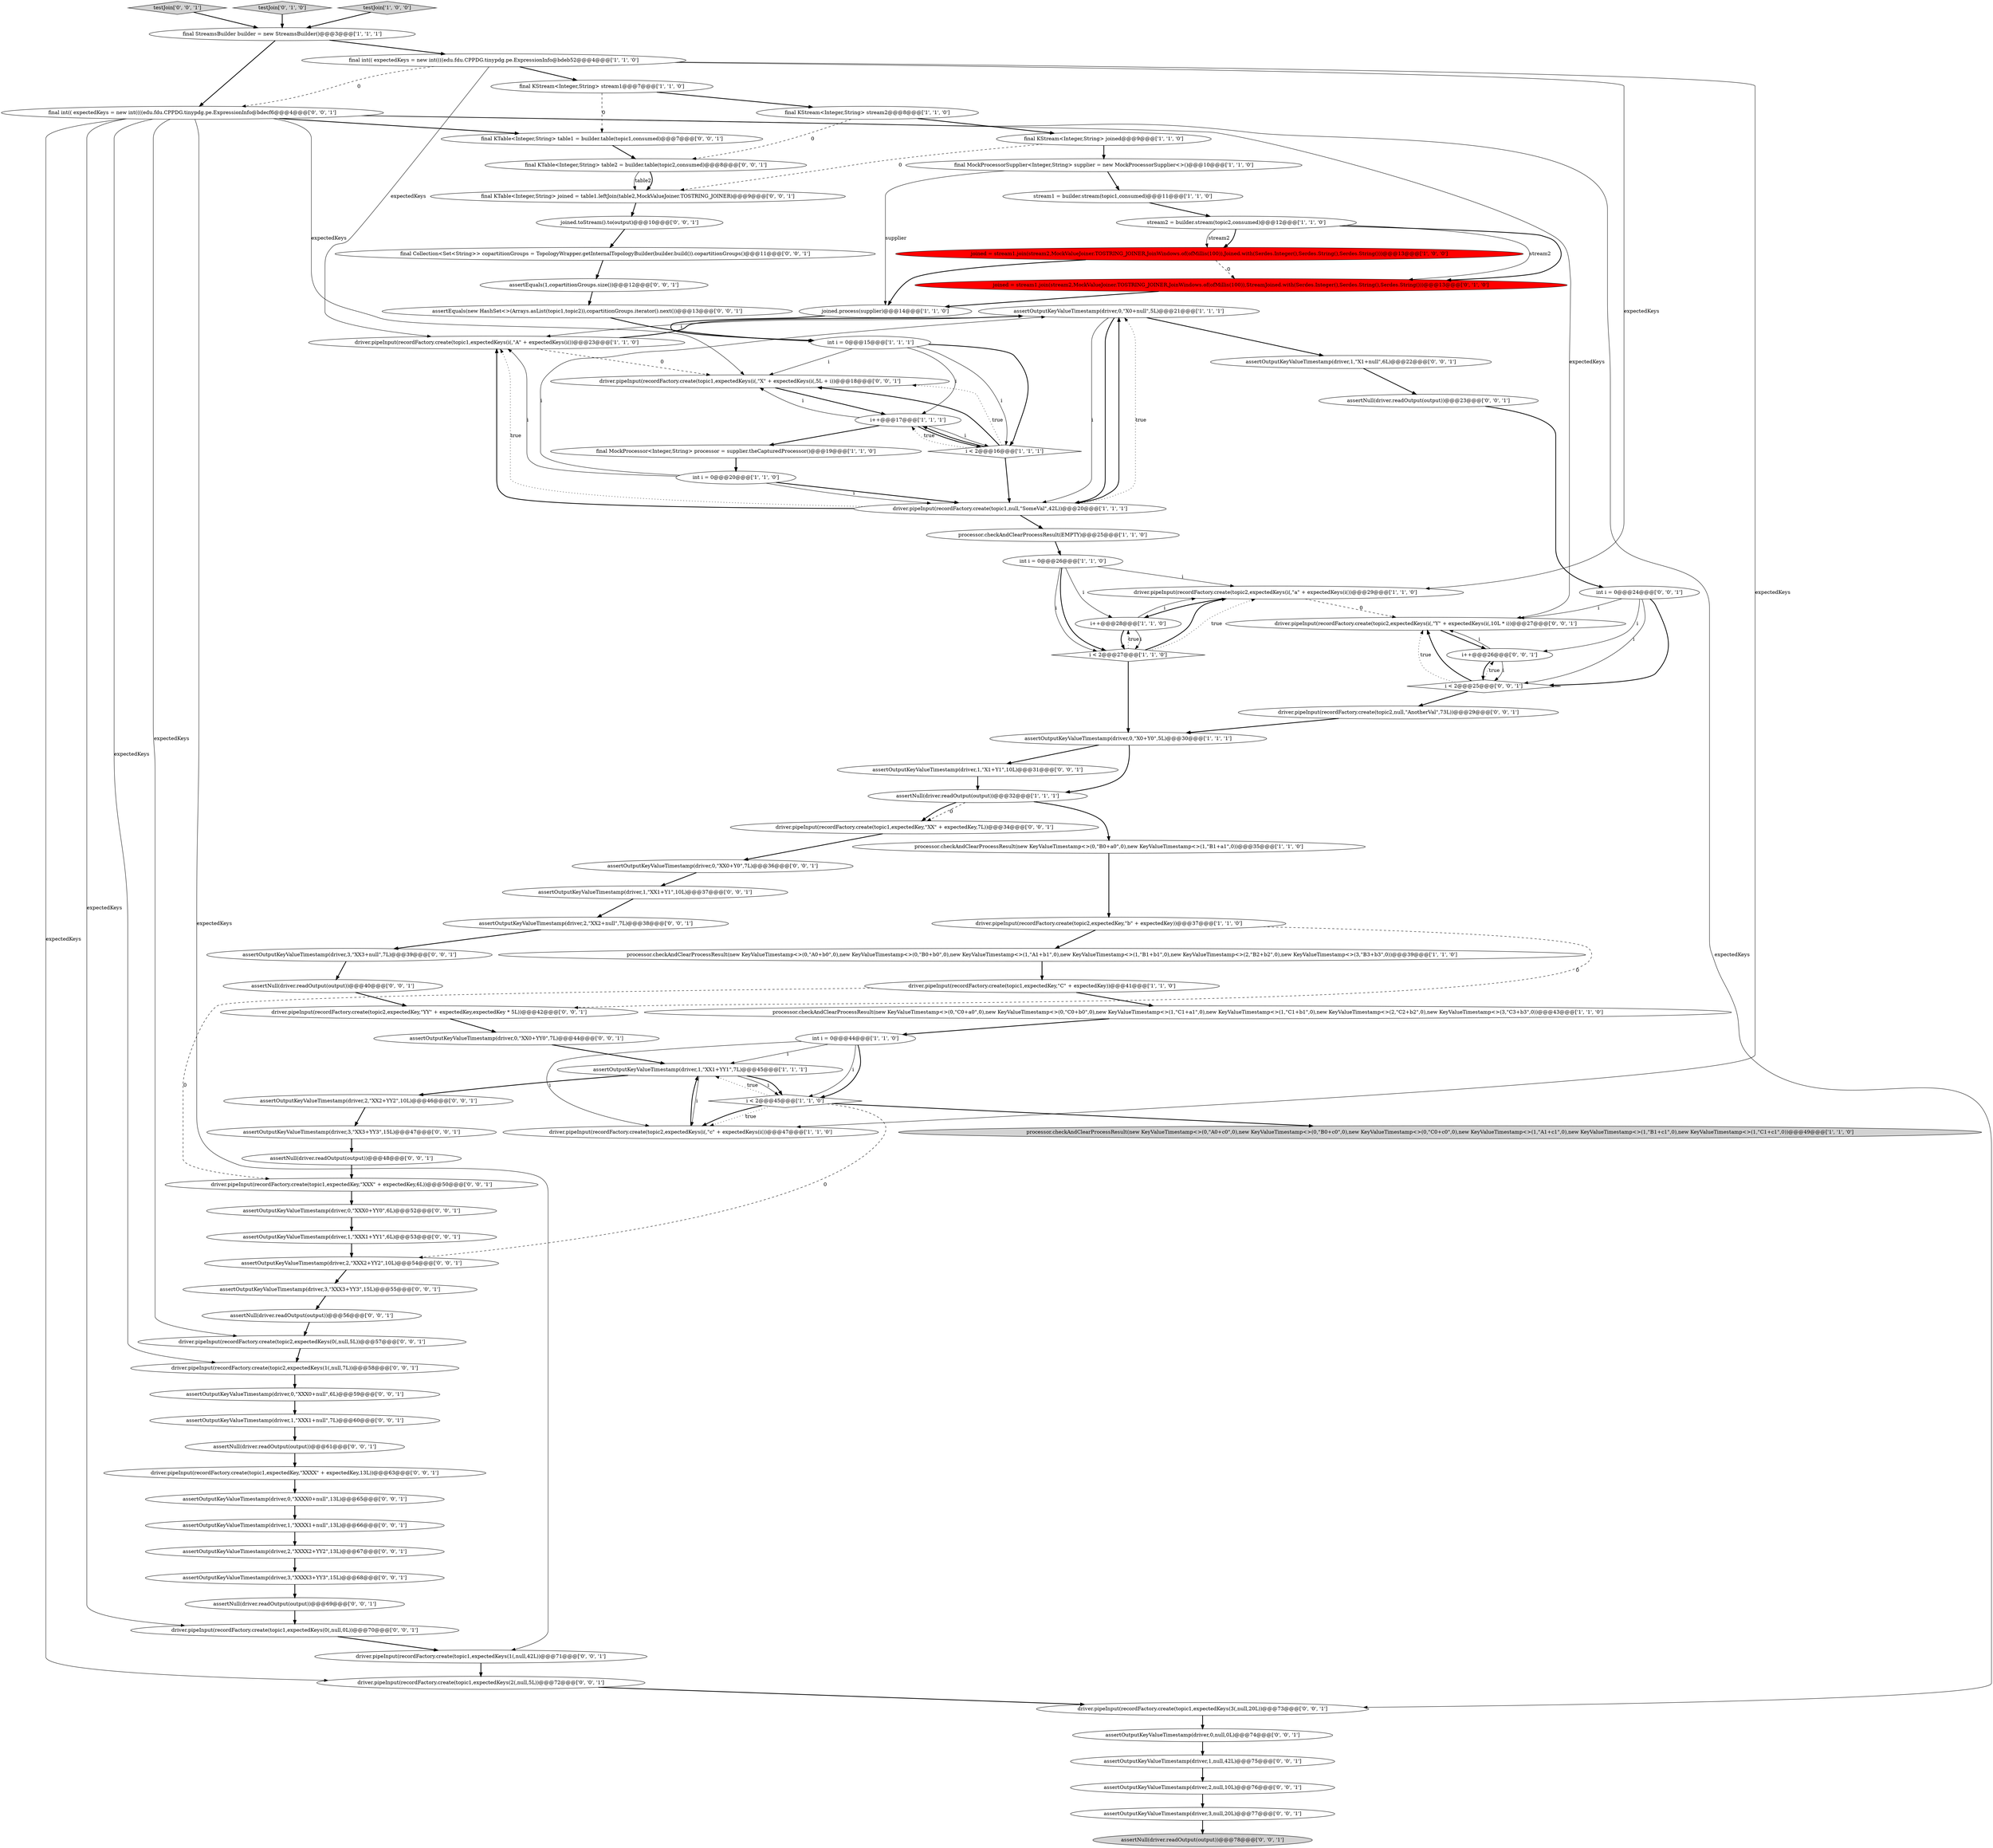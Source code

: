 digraph {
28 [style = filled, label = "assertOutputKeyValueTimestamp(driver,0,\"X0+null\",5L)@@@21@@@['1', '1', '1']", fillcolor = white, shape = ellipse image = "AAA0AAABBB1BBB"];
76 [style = filled, label = "final KTable<Integer,String> joined = table1.leftJoin(table2,MockValueJoiner.TOSTRING_JOINER)@@@9@@@['0', '0', '1']", fillcolor = white, shape = ellipse image = "AAA0AAABBB3BBB"];
77 [style = filled, label = "assertNull(driver.readOutput(output))@@@69@@@['0', '0', '1']", fillcolor = white, shape = ellipse image = "AAA0AAABBB3BBB"];
87 [style = filled, label = "assertOutputKeyValueTimestamp(driver,2,null,10L)@@@76@@@['0', '0', '1']", fillcolor = white, shape = ellipse image = "AAA0AAABBB3BBB"];
78 [style = filled, label = "i++@@@26@@@['0', '0', '1']", fillcolor = white, shape = ellipse image = "AAA0AAABBB3BBB"];
29 [style = filled, label = "driver.pipeInput(recordFactory.create(topic2,expectedKeys(i(,\"a\" + expectedKeys(i())@@@29@@@['1', '1', '0']", fillcolor = white, shape = ellipse image = "AAA0AAABBB1BBB"];
31 [style = filled, label = "processor.checkAndClearProcessResult(new KeyValueTimestamp<>(0,\"C0+a0\",0),new KeyValueTimestamp<>(0,\"C0+b0\",0),new KeyValueTimestamp<>(1,\"C1+a1\",0),new KeyValueTimestamp<>(1,\"C1+b1\",0),new KeyValueTimestamp<>(2,\"C2+b2\",0),new KeyValueTimestamp<>(3,\"C3+b3\",0))@@@43@@@['1', '1', '0']", fillcolor = white, shape = ellipse image = "AAA0AAABBB1BBB"];
73 [style = filled, label = "assertOutputKeyValueTimestamp(driver,2,\"XXXX2+YY2\",13L)@@@67@@@['0', '0', '1']", fillcolor = white, shape = ellipse image = "AAA0AAABBB3BBB"];
90 [style = filled, label = "final KTable<Integer,String> table1 = builder.table(topic1,consumed)@@@7@@@['0', '0', '1']", fillcolor = white, shape = ellipse image = "AAA0AAABBB3BBB"];
25 [style = filled, label = "driver.pipeInput(recordFactory.create(topic1,expectedKeys(i(,\"A\" + expectedKeys(i())@@@23@@@['1', '1', '0']", fillcolor = white, shape = ellipse image = "AAA0AAABBB1BBB"];
69 [style = filled, label = "assertOutputKeyValueTimestamp(driver,2,\"XXX2+YY2\",10L)@@@54@@@['0', '0', '1']", fillcolor = white, shape = ellipse image = "AAA0AAABBB3BBB"];
83 [style = filled, label = "driver.pipeInput(recordFactory.create(topic1,expectedKey,\"XXX\" + expectedKey,6L))@@@50@@@['0', '0', '1']", fillcolor = white, shape = ellipse image = "AAA0AAABBB3BBB"];
64 [style = filled, label = "driver.pipeInput(recordFactory.create(topic2,expectedKeys(1(,null,7L))@@@58@@@['0', '0', '1']", fillcolor = white, shape = ellipse image = "AAA0AAABBB3BBB"];
38 [style = filled, label = "assertOutputKeyValueTimestamp(driver,1,\"XXX1+YY1\",6L)@@@53@@@['0', '0', '1']", fillcolor = white, shape = ellipse image = "AAA0AAABBB3BBB"];
46 [style = filled, label = "assertOutputKeyValueTimestamp(driver,1,\"XXX1+null\",7L)@@@60@@@['0', '0', '1']", fillcolor = white, shape = ellipse image = "AAA0AAABBB3BBB"];
7 [style = filled, label = "joined.process(supplier)@@@14@@@['1', '1', '0']", fillcolor = white, shape = ellipse image = "AAA0AAABBB1BBB"];
79 [style = filled, label = "driver.pipeInput(recordFactory.create(topic1,expectedKey,\"XXXX\" + expectedKey,13L))@@@63@@@['0', '0', '1']", fillcolor = white, shape = ellipse image = "AAA0AAABBB3BBB"];
22 [style = filled, label = "int i = 0@@@15@@@['1', '1', '1']", fillcolor = white, shape = ellipse image = "AAA0AAABBB1BBB"];
41 [style = filled, label = "assertOutputKeyValueTimestamp(driver,3,\"XXX3+YY3\",15L)@@@55@@@['0', '0', '1']", fillcolor = white, shape = ellipse image = "AAA0AAABBB3BBB"];
62 [style = filled, label = "driver.pipeInput(recordFactory.create(topic1,expectedKeys(1(,null,42L))@@@71@@@['0', '0', '1']", fillcolor = white, shape = ellipse image = "AAA0AAABBB3BBB"];
45 [style = filled, label = "assertOutputKeyValueTimestamp(driver,1,\"XX1+Y1\",10L)@@@37@@@['0', '0', '1']", fillcolor = white, shape = ellipse image = "AAA0AAABBB3BBB"];
14 [style = filled, label = "assertOutputKeyValueTimestamp(driver,1,\"XX1+YY1\",7L)@@@45@@@['1', '1', '1']", fillcolor = white, shape = ellipse image = "AAA0AAABBB1BBB"];
58 [style = filled, label = "assertOutputKeyValueTimestamp(driver,1,\"X1+null\",6L)@@@22@@@['0', '0', '1']", fillcolor = white, shape = ellipse image = "AAA0AAABBB3BBB"];
52 [style = filled, label = "testJoin['0', '0', '1']", fillcolor = lightgray, shape = diamond image = "AAA0AAABBB3BBB"];
59 [style = filled, label = "driver.pipeInput(recordFactory.create(topic2,expectedKeys(i(,\"Y\" + expectedKeys(i(,10L * i))@@@27@@@['0', '0', '1']", fillcolor = white, shape = ellipse image = "AAA0AAABBB3BBB"];
8 [style = filled, label = "int i = 0@@@26@@@['1', '1', '0']", fillcolor = white, shape = ellipse image = "AAA0AAABBB1BBB"];
54 [style = filled, label = "i < 2@@@25@@@['0', '0', '1']", fillcolor = white, shape = diamond image = "AAA0AAABBB3BBB"];
74 [style = filled, label = "assertOutputKeyValueTimestamp(driver,2,\"XX2+null\",7L)@@@38@@@['0', '0', '1']", fillcolor = white, shape = ellipse image = "AAA0AAABBB3BBB"];
5 [style = filled, label = "stream2 = builder.stream(topic2,consumed)@@@12@@@['1', '1', '0']", fillcolor = white, shape = ellipse image = "AAA0AAABBB1BBB"];
51 [style = filled, label = "driver.pipeInput(recordFactory.create(topic1,expectedKeys(i(,\"X\" + expectedKeys(i(,5L + i))@@@18@@@['0', '0', '1']", fillcolor = white, shape = ellipse image = "AAA0AAABBB3BBB"];
72 [style = filled, label = "assertOutputKeyValueTimestamp(driver,0,\"XX0+Y0\",7L)@@@36@@@['0', '0', '1']", fillcolor = white, shape = ellipse image = "AAA0AAABBB3BBB"];
20 [style = filled, label = "stream1 = builder.stream(topic1,consumed)@@@11@@@['1', '1', '0']", fillcolor = white, shape = ellipse image = "AAA0AAABBB1BBB"];
23 [style = filled, label = "joined = stream1.join(stream2,MockValueJoiner.TOSTRING_JOINER,JoinWindows.of(ofMillis(100)),Joined.with(Serdes.Integer(),Serdes.String(),Serdes.String()))@@@13@@@['1', '0', '0']", fillcolor = red, shape = ellipse image = "AAA1AAABBB1BBB"];
39 [style = filled, label = "assertNull(driver.readOutput(output))@@@61@@@['0', '0', '1']", fillcolor = white, shape = ellipse image = "AAA0AAABBB3BBB"];
61 [style = filled, label = "assertOutputKeyValueTimestamp(driver,3,\"XX3+YY3\",15L)@@@47@@@['0', '0', '1']", fillcolor = white, shape = ellipse image = "AAA0AAABBB3BBB"];
27 [style = filled, label = "int i = 0@@@20@@@['1', '1', '0']", fillcolor = white, shape = ellipse image = "AAA0AAABBB1BBB"];
88 [style = filled, label = "assertOutputKeyValueTimestamp(driver,3,null,20L)@@@77@@@['0', '0', '1']", fillcolor = white, shape = ellipse image = "AAA0AAABBB3BBB"];
55 [style = filled, label = "driver.pipeInput(recordFactory.create(topic1,expectedKeys(0(,null,0L))@@@70@@@['0', '0', '1']", fillcolor = white, shape = ellipse image = "AAA0AAABBB3BBB"];
32 [style = filled, label = "processor.checkAndClearProcessResult(new KeyValueTimestamp<>(0,\"A0+c0\",0),new KeyValueTimestamp<>(0,\"B0+c0\",0),new KeyValueTimestamp<>(0,\"C0+c0\",0),new KeyValueTimestamp<>(1,\"A1+c1\",0),new KeyValueTimestamp<>(1,\"B1+c1\",0),new KeyValueTimestamp<>(1,\"C1+c1\",0))@@@49@@@['1', '1', '0']", fillcolor = lightgray, shape = ellipse image = "AAA0AAABBB1BBB"];
63 [style = filled, label = "assertOutputKeyValueTimestamp(driver,3,\"XX3+null\",7L)@@@39@@@['0', '0', '1']", fillcolor = white, shape = ellipse image = "AAA0AAABBB3BBB"];
33 [style = filled, label = "i < 2@@@45@@@['1', '1', '0']", fillcolor = white, shape = diamond image = "AAA0AAABBB1BBB"];
21 [style = filled, label = "final StreamsBuilder builder = new StreamsBuilder()@@@3@@@['1', '1', '1']", fillcolor = white, shape = ellipse image = "AAA0AAABBB1BBB"];
84 [style = filled, label = "assertNull(driver.readOutput(output))@@@78@@@['0', '0', '1']", fillcolor = lightgray, shape = ellipse image = "AAA0AAABBB3BBB"];
30 [style = filled, label = "final KStream<Integer,String> stream2@@@8@@@['1', '1', '0']", fillcolor = white, shape = ellipse image = "AAA0AAABBB1BBB"];
43 [style = filled, label = "assertOutputKeyValueTimestamp(driver,0,\"XXX0+null\",6L)@@@59@@@['0', '0', '1']", fillcolor = white, shape = ellipse image = "AAA0AAABBB3BBB"];
86 [style = filled, label = "joined.toStream().to(output)@@@10@@@['0', '0', '1']", fillcolor = white, shape = ellipse image = "AAA0AAABBB3BBB"];
6 [style = filled, label = "driver.pipeInput(recordFactory.create(topic2,expectedKeys(i(,\"c\" + expectedKeys(i())@@@47@@@['1', '1', '0']", fillcolor = white, shape = ellipse image = "AAA0AAABBB1BBB"];
85 [style = filled, label = "assertEquals(1,copartitionGroups.size())@@@12@@@['0', '0', '1']", fillcolor = white, shape = ellipse image = "AAA0AAABBB3BBB"];
11 [style = filled, label = "i < 2@@@27@@@['1', '1', '0']", fillcolor = white, shape = diamond image = "AAA0AAABBB1BBB"];
36 [style = filled, label = "testJoin['0', '1', '0']", fillcolor = lightgray, shape = diamond image = "AAA0AAABBB2BBB"];
50 [style = filled, label = "driver.pipeInput(recordFactory.create(topic1,expectedKeys(2(,null,5L))@@@72@@@['0', '0', '1']", fillcolor = white, shape = ellipse image = "AAA0AAABBB3BBB"];
42 [style = filled, label = "assertNull(driver.readOutput(output))@@@23@@@['0', '0', '1']", fillcolor = white, shape = ellipse image = "AAA0AAABBB3BBB"];
91 [style = filled, label = "driver.pipeInput(recordFactory.create(topic1,expectedKey,\"XX\" + expectedKey,7L))@@@34@@@['0', '0', '1']", fillcolor = white, shape = ellipse image = "AAA0AAABBB3BBB"];
0 [style = filled, label = "final MockProcessor<Integer,String> processor = supplier.theCapturedProcessor()@@@19@@@['1', '1', '0']", fillcolor = white, shape = ellipse image = "AAA0AAABBB1BBB"];
71 [style = filled, label = "assertOutputKeyValueTimestamp(driver,0,\"XX0+YY0\",7L)@@@44@@@['0', '0', '1']", fillcolor = white, shape = ellipse image = "AAA0AAABBB3BBB"];
18 [style = filled, label = "driver.pipeInput(recordFactory.create(topic1,null,\"SomeVal\",42L))@@@20@@@['1', '1', '1']", fillcolor = white, shape = ellipse image = "AAA0AAABBB1BBB"];
67 [style = filled, label = "final int(( expectedKeys = new int((((edu.fdu.CPPDG.tinypdg.pe.ExpressionInfo@bdecf6@@@4@@@['0', '0', '1']", fillcolor = white, shape = ellipse image = "AAA0AAABBB3BBB"];
34 [style = filled, label = "driver.pipeInput(recordFactory.create(topic2,expectedKey,\"b\" + expectedKey))@@@37@@@['1', '1', '0']", fillcolor = white, shape = ellipse image = "AAA0AAABBB1BBB"];
26 [style = filled, label = "final int(( expectedKeys = new int((((edu.fdu.CPPDG.tinypdg.pe.ExpressionInfo@bdeb52@@@4@@@['1', '1', '0']", fillcolor = white, shape = ellipse image = "AAA0AAABBB1BBB"];
40 [style = filled, label = "assertEquals(new HashSet<>(Arrays.asList(topic1,topic2)),copartitionGroups.iterator().next())@@@13@@@['0', '0', '1']", fillcolor = white, shape = ellipse image = "AAA0AAABBB3BBB"];
44 [style = filled, label = "assertOutputKeyValueTimestamp(driver,1,\"XXXX1+null\",13L)@@@66@@@['0', '0', '1']", fillcolor = white, shape = ellipse image = "AAA0AAABBB3BBB"];
3 [style = filled, label = "i++@@@28@@@['1', '1', '0']", fillcolor = white, shape = ellipse image = "AAA0AAABBB1BBB"];
12 [style = filled, label = "i++@@@17@@@['1', '1', '1']", fillcolor = white, shape = ellipse image = "AAA0AAABBB1BBB"];
82 [style = filled, label = "int i = 0@@@24@@@['0', '0', '1']", fillcolor = white, shape = ellipse image = "AAA0AAABBB3BBB"];
35 [style = filled, label = "processor.checkAndClearProcessResult(new KeyValueTimestamp<>(0,\"A0+b0\",0),new KeyValueTimestamp<>(0,\"B0+b0\",0),new KeyValueTimestamp<>(1,\"A1+b1\",0),new KeyValueTimestamp<>(1,\"B1+b1\",0),new KeyValueTimestamp<>(2,\"B2+b2\",0),new KeyValueTimestamp<>(3,\"B3+b3\",0))@@@39@@@['1', '1', '0']", fillcolor = white, shape = ellipse image = "AAA0AAABBB1BBB"];
47 [style = filled, label = "assertOutputKeyValueTimestamp(driver,1,null,42L)@@@75@@@['0', '0', '1']", fillcolor = white, shape = ellipse image = "AAA0AAABBB3BBB"];
13 [style = filled, label = "i < 2@@@16@@@['1', '1', '1']", fillcolor = white, shape = diamond image = "AAA0AAABBB1BBB"];
92 [style = filled, label = "driver.pipeInput(recordFactory.create(topic1,expectedKeys(3(,null,20L))@@@73@@@['0', '0', '1']", fillcolor = white, shape = ellipse image = "AAA0AAABBB3BBB"];
68 [style = filled, label = "driver.pipeInput(recordFactory.create(topic2,null,\"AnotherVal\",73L))@@@29@@@['0', '0', '1']", fillcolor = white, shape = ellipse image = "AAA0AAABBB3BBB"];
1 [style = filled, label = "testJoin['1', '0', '0']", fillcolor = lightgray, shape = diamond image = "AAA0AAABBB1BBB"];
53 [style = filled, label = "final Collection<Set<String>> copartitionGroups = TopologyWrapper.getInternalTopologyBuilder(builder.build()).copartitionGroups()@@@11@@@['0', '0', '1']", fillcolor = white, shape = ellipse image = "AAA0AAABBB3BBB"];
66 [style = filled, label = "assertNull(driver.readOutput(output))@@@48@@@['0', '0', '1']", fillcolor = white, shape = ellipse image = "AAA0AAABBB3BBB"];
81 [style = filled, label = "assertOutputKeyValueTimestamp(driver,0,\"XXXX0+null\",13L)@@@65@@@['0', '0', '1']", fillcolor = white, shape = ellipse image = "AAA0AAABBB3BBB"];
19 [style = filled, label = "final KStream<Integer,String> joined@@@9@@@['1', '1', '0']", fillcolor = white, shape = ellipse image = "AAA0AAABBB1BBB"];
16 [style = filled, label = "final MockProcessorSupplier<Integer,String> supplier = new MockProcessorSupplier<>()@@@10@@@['1', '1', '0']", fillcolor = white, shape = ellipse image = "AAA0AAABBB1BBB"];
70 [style = filled, label = "driver.pipeInput(recordFactory.create(topic2,expectedKeys(0(,null,5L))@@@57@@@['0', '0', '1']", fillcolor = white, shape = ellipse image = "AAA0AAABBB3BBB"];
10 [style = filled, label = "processor.checkAndClearProcessResult(EMPTY)@@@25@@@['1', '1', '0']", fillcolor = white, shape = ellipse image = "AAA0AAABBB1BBB"];
89 [style = filled, label = "assertOutputKeyValueTimestamp(driver,1,\"X1+Y1\",10L)@@@31@@@['0', '0', '1']", fillcolor = white, shape = ellipse image = "AAA0AAABBB3BBB"];
65 [style = filled, label = "assertOutputKeyValueTimestamp(driver,0,null,0L)@@@74@@@['0', '0', '1']", fillcolor = white, shape = ellipse image = "AAA0AAABBB3BBB"];
75 [style = filled, label = "assertOutputKeyValueTimestamp(driver,3,\"XXXX3+YY3\",15L)@@@68@@@['0', '0', '1']", fillcolor = white, shape = ellipse image = "AAA0AAABBB3BBB"];
48 [style = filled, label = "assertOutputKeyValueTimestamp(driver,2,\"XX2+YY2\",10L)@@@46@@@['0', '0', '1']", fillcolor = white, shape = ellipse image = "AAA0AAABBB3BBB"];
4 [style = filled, label = "assertOutputKeyValueTimestamp(driver,0,\"X0+Y0\",5L)@@@30@@@['1', '1', '1']", fillcolor = white, shape = ellipse image = "AAA0AAABBB1BBB"];
57 [style = filled, label = "driver.pipeInput(recordFactory.create(topic2,expectedKey,\"YY\" + expectedKey,expectedKey * 5L))@@@42@@@['0', '0', '1']", fillcolor = white, shape = ellipse image = "AAA0AAABBB3BBB"];
49 [style = filled, label = "assertOutputKeyValueTimestamp(driver,0,\"XXX0+YY0\",6L)@@@52@@@['0', '0', '1']", fillcolor = white, shape = ellipse image = "AAA0AAABBB3BBB"];
15 [style = filled, label = "int i = 0@@@44@@@['1', '1', '0']", fillcolor = white, shape = ellipse image = "AAA0AAABBB1BBB"];
2 [style = filled, label = "driver.pipeInput(recordFactory.create(topic1,expectedKey,\"C\" + expectedKey))@@@41@@@['1', '1', '0']", fillcolor = white, shape = ellipse image = "AAA0AAABBB1BBB"];
17 [style = filled, label = "assertNull(driver.readOutput(output))@@@32@@@['1', '1', '1']", fillcolor = white, shape = ellipse image = "AAA0AAABBB1BBB"];
9 [style = filled, label = "final KStream<Integer,String> stream1@@@7@@@['1', '1', '0']", fillcolor = white, shape = ellipse image = "AAA0AAABBB1BBB"];
56 [style = filled, label = "assertNull(driver.readOutput(output))@@@40@@@['0', '0', '1']", fillcolor = white, shape = ellipse image = "AAA0AAABBB3BBB"];
37 [style = filled, label = "joined = stream1.join(stream2,MockValueJoiner.TOSTRING_JOINER,JoinWindows.of(ofMillis(100)),StreamJoined.with(Serdes.Integer(),Serdes.String(),Serdes.String()))@@@13@@@['0', '1', '0']", fillcolor = red, shape = ellipse image = "AAA1AAABBB2BBB"];
24 [style = filled, label = "processor.checkAndClearProcessResult(new KeyValueTimestamp<>(0,\"B0+a0\",0),new KeyValueTimestamp<>(1,\"B1+a1\",0))@@@35@@@['1', '1', '0']", fillcolor = white, shape = ellipse image = "AAA0AAABBB1BBB"];
80 [style = filled, label = "final KTable<Integer,String> table2 = builder.table(topic2,consumed)@@@8@@@['0', '0', '1']", fillcolor = white, shape = ellipse image = "AAA0AAABBB3BBB"];
60 [style = filled, label = "assertNull(driver.readOutput(output))@@@56@@@['0', '0', '1']", fillcolor = white, shape = ellipse image = "AAA0AAABBB3BBB"];
67->62 [style = solid, label="expectedKeys"];
61->66 [style = bold, label=""];
65->47 [style = bold, label=""];
70->64 [style = bold, label=""];
15->33 [style = solid, label="i"];
13->51 [style = dotted, label="true"];
54->68 [style = bold, label=""];
42->82 [style = bold, label=""];
55->62 [style = bold, label=""];
91->72 [style = bold, label=""];
80->76 [style = solid, label="table2"];
11->29 [style = bold, label=""];
24->34 [style = bold, label=""];
26->9 [style = bold, label=""];
63->56 [style = bold, label=""];
48->61 [style = bold, label=""];
33->14 [style = dotted, label="true"];
73->75 [style = bold, label=""];
59->78 [style = bold, label=""];
13->51 [style = bold, label=""];
21->26 [style = bold, label=""];
10->8 [style = bold, label=""];
19->76 [style = dashed, label="0"];
1->21 [style = bold, label=""];
22->51 [style = solid, label="i"];
40->22 [style = bold, label=""];
75->77 [style = bold, label=""];
21->67 [style = bold, label=""];
81->44 [style = bold, label=""];
45->74 [style = bold, label=""];
52->21 [style = bold, label=""];
8->11 [style = bold, label=""];
64->43 [style = bold, label=""];
14->48 [style = bold, label=""];
68->4 [style = bold, label=""];
5->37 [style = bold, label=""];
22->13 [style = bold, label=""];
2->31 [style = bold, label=""];
8->11 [style = solid, label="i"];
25->28 [style = bold, label=""];
28->18 [style = bold, label=""];
5->23 [style = bold, label=""];
44->73 [style = bold, label=""];
60->70 [style = bold, label=""];
74->63 [style = bold, label=""];
3->11 [style = bold, label=""];
67->92 [style = solid, label="expectedKeys"];
72->45 [style = bold, label=""];
49->38 [style = bold, label=""];
57->71 [style = bold, label=""];
67->70 [style = solid, label="expectedKeys"];
56->57 [style = bold, label=""];
46->39 [style = bold, label=""];
79->81 [style = bold, label=""];
47->87 [style = bold, label=""];
3->29 [style = solid, label="i"];
2->83 [style = dashed, label="0"];
18->28 [style = bold, label=""];
43->46 [style = bold, label=""];
15->6 [style = solid, label="i"];
82->59 [style = solid, label="i"];
54->59 [style = dotted, label="true"];
30->19 [style = bold, label=""];
14->6 [style = solid, label="i"];
13->12 [style = bold, label=""];
66->83 [style = bold, label=""];
8->29 [style = solid, label="i"];
76->86 [style = bold, label=""];
71->14 [style = bold, label=""];
26->67 [style = dashed, label="0"];
26->6 [style = solid, label="expectedKeys"];
67->55 [style = solid, label="expectedKeys"];
38->69 [style = bold, label=""];
18->25 [style = bold, label=""];
58->42 [style = bold, label=""];
54->59 [style = bold, label=""];
39->79 [style = bold, label=""];
80->76 [style = bold, label=""];
89->17 [style = bold, label=""];
23->7 [style = bold, label=""];
30->80 [style = dashed, label="0"];
34->35 [style = bold, label=""];
53->85 [style = bold, label=""];
16->20 [style = bold, label=""];
13->18 [style = bold, label=""];
88->84 [style = bold, label=""];
15->33 [style = bold, label=""];
82->78 [style = solid, label="i"];
27->18 [style = bold, label=""];
15->14 [style = solid, label="i"];
82->54 [style = bold, label=""];
4->17 [style = bold, label=""];
33->6 [style = dotted, label="true"];
51->12 [style = bold, label=""];
78->54 [style = solid, label="i"];
11->4 [style = bold, label=""];
11->29 [style = dotted, label="true"];
35->2 [style = bold, label=""];
27->18 [style = solid, label="i"];
25->51 [style = dashed, label="0"];
9->90 [style = dashed, label="0"];
37->7 [style = bold, label=""];
54->78 [style = dotted, label="true"];
23->37 [style = dashed, label="0"];
19->16 [style = bold, label=""];
67->51 [style = solid, label="expectedKeys"];
69->41 [style = bold, label=""];
28->18 [style = solid, label="i"];
12->13 [style = bold, label=""];
7->22 [style = bold, label=""];
5->37 [style = solid, label="stream2"];
18->10 [style = bold, label=""];
14->33 [style = solid, label="i"];
82->54 [style = solid, label="i"];
83->49 [style = bold, label=""];
33->32 [style = bold, label=""];
77->55 [style = bold, label=""];
26->29 [style = solid, label="expectedKeys"];
67->50 [style = solid, label="expectedKeys"];
11->3 [style = dotted, label="true"];
27->25 [style = solid, label="i"];
67->64 [style = solid, label="expectedKeys"];
29->59 [style = dashed, label="0"];
28->58 [style = bold, label=""];
33->69 [style = dashed, label="0"];
12->51 [style = solid, label="i"];
8->3 [style = solid, label="i"];
18->25 [style = dotted, label="true"];
28->25 [style = solid, label="i"];
13->12 [style = dotted, label="true"];
22->12 [style = solid, label="i"];
0->27 [style = bold, label=""];
33->6 [style = bold, label=""];
67->59 [style = solid, label="expectedKeys"];
29->3 [style = bold, label=""];
22->13 [style = solid, label="i"];
5->23 [style = solid, label="stream2"];
41->60 [style = bold, label=""];
9->30 [style = bold, label=""];
78->59 [style = solid, label="i"];
12->0 [style = bold, label=""];
31->15 [style = bold, label=""];
78->54 [style = bold, label=""];
14->33 [style = bold, label=""];
20->5 [style = bold, label=""];
6->14 [style = bold, label=""];
36->21 [style = bold, label=""];
50->92 [style = bold, label=""];
17->91 [style = bold, label=""];
17->24 [style = bold, label=""];
90->80 [style = bold, label=""];
34->57 [style = dashed, label="0"];
85->40 [style = bold, label=""];
86->53 [style = bold, label=""];
4->89 [style = bold, label=""];
18->28 [style = dotted, label="true"];
27->28 [style = solid, label="i"];
87->88 [style = bold, label=""];
12->13 [style = solid, label="i"];
92->65 [style = bold, label=""];
62->50 [style = bold, label=""];
3->11 [style = solid, label="i"];
26->25 [style = solid, label="expectedKeys"];
67->90 [style = bold, label=""];
16->7 [style = solid, label="supplier"];
17->91 [style = dashed, label="0"];
}

